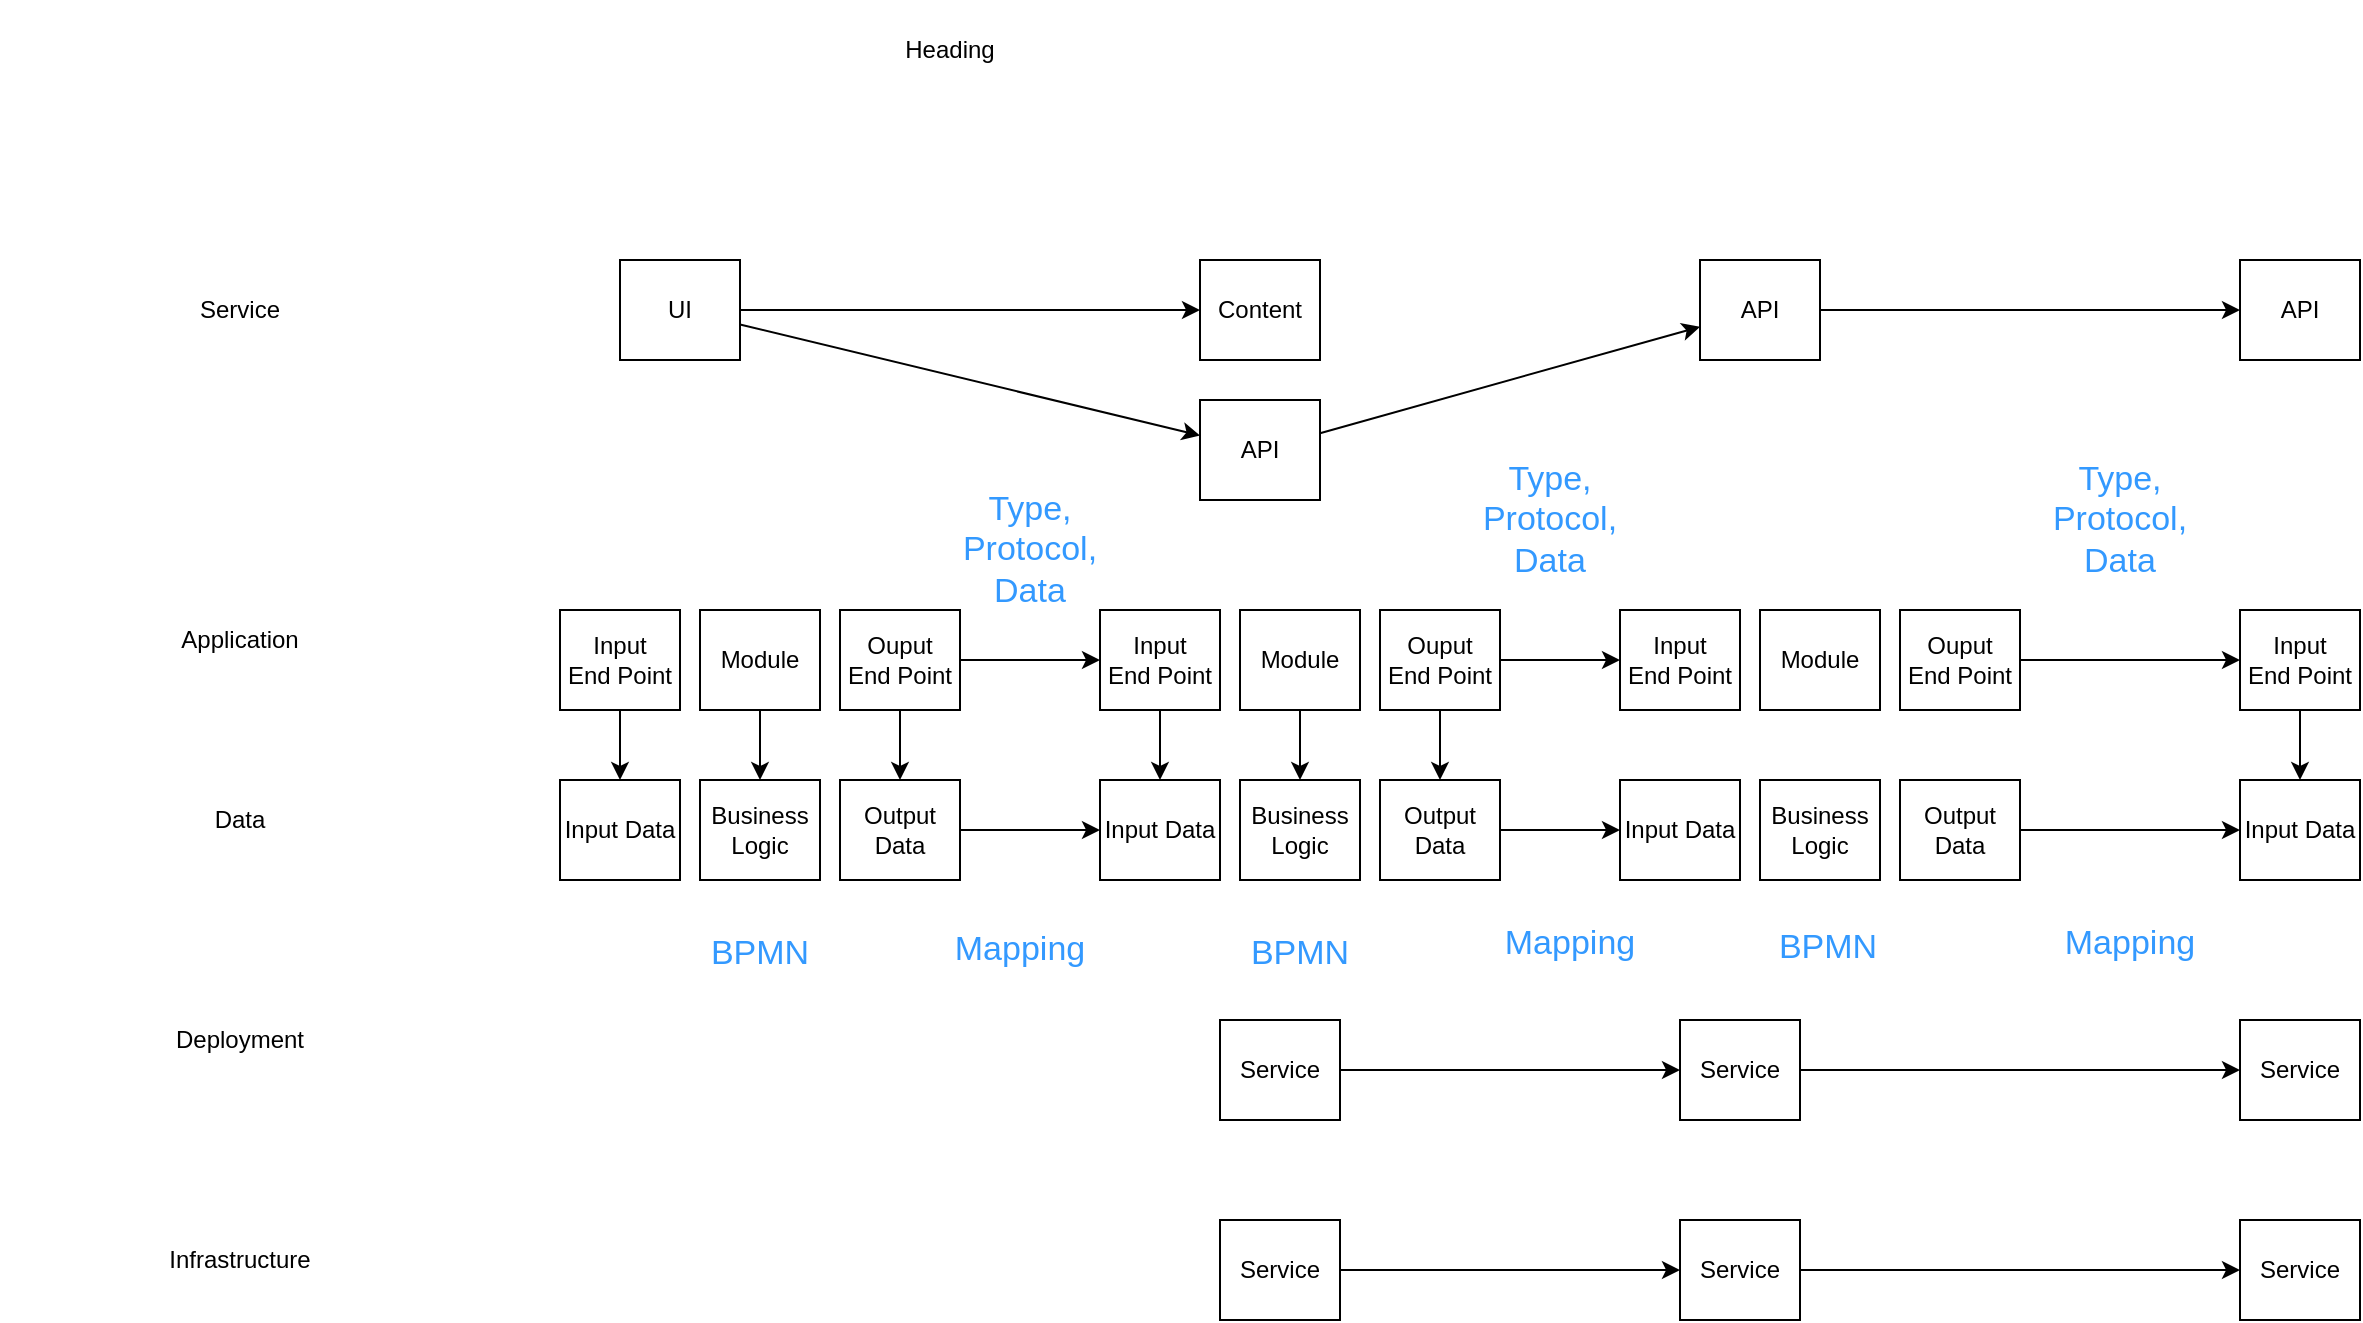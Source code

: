 <mxfile version="13.5.3" type="github">
  <diagram id="WPCcrKsxqY3Iwe3NZDdh" name="Overview">
    <mxGraphModel dx="2083" dy="1116" grid="1" gridSize="10" guides="1" tooltips="1" connect="1" arrows="1" fold="1" page="1" pageScale="1" pageWidth="850" pageHeight="1100" math="0" shadow="0">
      <root>
        <mxCell id="0" />
        <mxCell id="1" parent="0" />
        <mxCell id="ZGGwGODahF7G16Aar3FH-1" style="edgeStyle=none;rounded=0;orthogonalLoop=1;jettySize=auto;html=1;fontSize=17;fontColor=#3399FF;" parent="1" source="ZGGwGODahF7G16Aar3FH-3" target="ZGGwGODahF7G16Aar3FH-6" edge="1">
          <mxGeometry relative="1" as="geometry" />
        </mxCell>
        <mxCell id="ZGGwGODahF7G16Aar3FH-2" style="edgeStyle=none;rounded=0;orthogonalLoop=1;jettySize=auto;html=1;fontSize=17;fontColor=#3399FF;" parent="1" source="ZGGwGODahF7G16Aar3FH-3" target="ZGGwGODahF7G16Aar3FH-4" edge="1">
          <mxGeometry relative="1" as="geometry" />
        </mxCell>
        <mxCell id="ZGGwGODahF7G16Aar3FH-3" value="UI" style="rounded=0;whiteSpace=wrap;html=1;" parent="1" vertex="1">
          <mxGeometry x="-130" y="440" width="60" height="50" as="geometry" />
        </mxCell>
        <mxCell id="ZGGwGODahF7G16Aar3FH-4" value="Content" style="rounded=0;whiteSpace=wrap;html=1;" parent="1" vertex="1">
          <mxGeometry x="160" y="440" width="60" height="50" as="geometry" />
        </mxCell>
        <mxCell id="ZGGwGODahF7G16Aar3FH-5" style="edgeStyle=none;rounded=0;orthogonalLoop=1;jettySize=auto;html=1;fontSize=17;fontColor=#3399FF;" parent="1" source="ZGGwGODahF7G16Aar3FH-6" target="ZGGwGODahF7G16Aar3FH-8" edge="1">
          <mxGeometry relative="1" as="geometry" />
        </mxCell>
        <mxCell id="ZGGwGODahF7G16Aar3FH-6" value="API" style="rounded=0;whiteSpace=wrap;html=1;" parent="1" vertex="1">
          <mxGeometry x="160" y="510" width="60" height="50" as="geometry" />
        </mxCell>
        <mxCell id="ZGGwGODahF7G16Aar3FH-7" style="edgeStyle=none;rounded=0;orthogonalLoop=1;jettySize=auto;html=1;fontSize=17;fontColor=#3399FF;" parent="1" source="ZGGwGODahF7G16Aar3FH-8" target="ZGGwGODahF7G16Aar3FH-9" edge="1">
          <mxGeometry relative="1" as="geometry" />
        </mxCell>
        <mxCell id="ZGGwGODahF7G16Aar3FH-8" value="API" style="rounded=0;whiteSpace=wrap;html=1;" parent="1" vertex="1">
          <mxGeometry x="410" y="440" width="60" height="50" as="geometry" />
        </mxCell>
        <mxCell id="ZGGwGODahF7G16Aar3FH-9" value="API" style="rounded=0;whiteSpace=wrap;html=1;" parent="1" vertex="1">
          <mxGeometry x="680" y="440" width="60" height="50" as="geometry" />
        </mxCell>
        <mxCell id="ZGGwGODahF7G16Aar3FH-10" value="Service" style="text;html=1;strokeColor=none;fillColor=none;align=center;verticalAlign=middle;whiteSpace=wrap;rounded=0;" parent="1" vertex="1">
          <mxGeometry x="-440" y="435" width="240" height="60" as="geometry" />
        </mxCell>
        <mxCell id="ZGGwGODahF7G16Aar3FH-11" value="Application" style="text;html=1;strokeColor=none;fillColor=none;align=center;verticalAlign=middle;whiteSpace=wrap;rounded=0;" parent="1" vertex="1">
          <mxGeometry x="-440" y="600" width="240" height="60" as="geometry" />
        </mxCell>
        <mxCell id="ZGGwGODahF7G16Aar3FH-12" value="Deployment" style="text;html=1;strokeColor=none;fillColor=none;align=center;verticalAlign=middle;whiteSpace=wrap;rounded=0;" parent="1" vertex="1">
          <mxGeometry x="-440" y="800" width="240" height="60" as="geometry" />
        </mxCell>
        <mxCell id="ZGGwGODahF7G16Aar3FH-13" value="Data" style="text;html=1;strokeColor=none;fillColor=none;align=center;verticalAlign=middle;whiteSpace=wrap;rounded=0;" parent="1" vertex="1">
          <mxGeometry x="-440" y="690" width="240" height="60" as="geometry" />
        </mxCell>
        <mxCell id="ZGGwGODahF7G16Aar3FH-14" value="Infrastructure" style="text;html=1;strokeColor=none;fillColor=none;align=center;verticalAlign=middle;whiteSpace=wrap;rounded=0;" parent="1" vertex="1">
          <mxGeometry x="-440" y="910" width="240" height="60" as="geometry" />
        </mxCell>
        <mxCell id="ZGGwGODahF7G16Aar3FH-15" style="edgeStyle=none;rounded=0;orthogonalLoop=1;jettySize=auto;html=1;fontSize=17;fontColor=#3399FF;" parent="1" source="ZGGwGODahF7G16Aar3FH-16" target="ZGGwGODahF7G16Aar3FH-22" edge="1">
          <mxGeometry relative="1" as="geometry" />
        </mxCell>
        <mxCell id="ZGGwGODahF7G16Aar3FH-16" value="Input&lt;br&gt;End Point" style="rounded=0;whiteSpace=wrap;html=1;" parent="1" vertex="1">
          <mxGeometry x="110" y="615" width="60" height="50" as="geometry" />
        </mxCell>
        <mxCell id="ZGGwGODahF7G16Aar3FH-17" style="edgeStyle=none;rounded=0;orthogonalLoop=1;jettySize=auto;html=1;fontSize=17;fontColor=#3399FF;" parent="1" source="ZGGwGODahF7G16Aar3FH-18" target="ZGGwGODahF7G16Aar3FH-25" edge="1">
          <mxGeometry relative="1" as="geometry" />
        </mxCell>
        <mxCell id="ZGGwGODahF7G16Aar3FH-18" value="Module" style="rounded=0;whiteSpace=wrap;html=1;" parent="1" vertex="1">
          <mxGeometry x="180" y="615" width="60" height="50" as="geometry" />
        </mxCell>
        <mxCell id="ZGGwGODahF7G16Aar3FH-19" style="edgeStyle=none;rounded=0;orthogonalLoop=1;jettySize=auto;html=1;fontSize=17;fontColor=#3399FF;" parent="1" source="ZGGwGODahF7G16Aar3FH-21" target="ZGGwGODahF7G16Aar3FH-24" edge="1">
          <mxGeometry relative="1" as="geometry" />
        </mxCell>
        <mxCell id="ZGGwGODahF7G16Aar3FH-20" style="edgeStyle=none;rounded=0;orthogonalLoop=1;jettySize=auto;html=1;fontSize=17;fontColor=#3399FF;" parent="1" source="ZGGwGODahF7G16Aar3FH-21" target="ZGGwGODahF7G16Aar3FH-30" edge="1">
          <mxGeometry relative="1" as="geometry" />
        </mxCell>
        <mxCell id="ZGGwGODahF7G16Aar3FH-21" value="Ouput&lt;br&gt;End Point" style="rounded=0;whiteSpace=wrap;html=1;" parent="1" vertex="1">
          <mxGeometry x="250" y="615" width="60" height="50" as="geometry" />
        </mxCell>
        <mxCell id="ZGGwGODahF7G16Aar3FH-22" value="Input Data" style="rounded=0;whiteSpace=wrap;html=1;" parent="1" vertex="1">
          <mxGeometry x="110" y="700" width="60" height="50" as="geometry" />
        </mxCell>
        <mxCell id="ZGGwGODahF7G16Aar3FH-23" style="edgeStyle=none;rounded=0;orthogonalLoop=1;jettySize=auto;html=1;fontSize=17;fontColor=#3399FF;" parent="1" source="ZGGwGODahF7G16Aar3FH-24" target="ZGGwGODahF7G16Aar3FH-36" edge="1">
          <mxGeometry relative="1" as="geometry" />
        </mxCell>
        <mxCell id="ZGGwGODahF7G16Aar3FH-24" value="Output Data" style="rounded=0;whiteSpace=wrap;html=1;" parent="1" vertex="1">
          <mxGeometry x="250" y="700" width="60" height="50" as="geometry" />
        </mxCell>
        <mxCell id="ZGGwGODahF7G16Aar3FH-25" value="Business Logic" style="rounded=0;html=1;whiteSpace=wrap;" parent="1" vertex="1">
          <mxGeometry x="180" y="700" width="60" height="50" as="geometry" />
        </mxCell>
        <mxCell id="ZGGwGODahF7G16Aar3FH-26" style="edgeStyle=none;rounded=0;orthogonalLoop=1;jettySize=auto;html=1;fontSize=17;fontColor=#3399FF;" parent="1" source="ZGGwGODahF7G16Aar3FH-27" target="ZGGwGODahF7G16Aar3FH-53" edge="1">
          <mxGeometry relative="1" as="geometry" />
        </mxCell>
        <mxCell id="ZGGwGODahF7G16Aar3FH-27" value="Service" style="rounded=0;html=1;whiteSpace=wrap;" parent="1" vertex="1">
          <mxGeometry x="170" y="820" width="60" height="50" as="geometry" />
        </mxCell>
        <mxCell id="ZGGwGODahF7G16Aar3FH-28" style="edgeStyle=none;rounded=0;orthogonalLoop=1;jettySize=auto;html=1;fontSize=17;fontColor=#3399FF;" parent="1" source="ZGGwGODahF7G16Aar3FH-29" target="ZGGwGODahF7G16Aar3FH-56" edge="1">
          <mxGeometry relative="1" as="geometry" />
        </mxCell>
        <mxCell id="ZGGwGODahF7G16Aar3FH-29" value="Service" style="rounded=0;html=1;whiteSpace=wrap;" parent="1" vertex="1">
          <mxGeometry x="170" y="920" width="60" height="50" as="geometry" />
        </mxCell>
        <mxCell id="ZGGwGODahF7G16Aar3FH-30" value="Input&lt;br&gt;End Point" style="rounded=0;whiteSpace=wrap;html=1;" parent="1" vertex="1">
          <mxGeometry x="370" y="615" width="60" height="50" as="geometry" />
        </mxCell>
        <mxCell id="ZGGwGODahF7G16Aar3FH-31" value="Module" style="rounded=0;whiteSpace=wrap;html=1;" parent="1" vertex="1">
          <mxGeometry x="440" y="615" width="60" height="50" as="geometry" />
        </mxCell>
        <mxCell id="ZGGwGODahF7G16Aar3FH-32" style="edgeStyle=none;rounded=0;orthogonalLoop=1;jettySize=auto;html=1;fontSize=17;fontColor=#3399FF;" parent="1" source="ZGGwGODahF7G16Aar3FH-33" target="ZGGwGODahF7G16Aar3FH-35" edge="1">
          <mxGeometry relative="1" as="geometry" />
        </mxCell>
        <mxCell id="ZGGwGODahF7G16Aar3FH-33" value="Ouput&lt;br&gt;End Point" style="rounded=0;whiteSpace=wrap;html=1;" parent="1" vertex="1">
          <mxGeometry x="510" y="615" width="60" height="50" as="geometry" />
        </mxCell>
        <mxCell id="ZGGwGODahF7G16Aar3FH-34" style="edgeStyle=none;rounded=0;orthogonalLoop=1;jettySize=auto;html=1;fontSize=17;fontColor=#3399FF;" parent="1" source="ZGGwGODahF7G16Aar3FH-35" target="ZGGwGODahF7G16Aar3FH-40" edge="1">
          <mxGeometry relative="1" as="geometry" />
        </mxCell>
        <mxCell id="ZGGwGODahF7G16Aar3FH-35" value="Input&lt;br&gt;End Point" style="rounded=0;whiteSpace=wrap;html=1;" parent="1" vertex="1">
          <mxGeometry x="680" y="615" width="60" height="50" as="geometry" />
        </mxCell>
        <mxCell id="ZGGwGODahF7G16Aar3FH-36" value="Input Data" style="rounded=0;whiteSpace=wrap;html=1;" parent="1" vertex="1">
          <mxGeometry x="370" y="700" width="60" height="50" as="geometry" />
        </mxCell>
        <mxCell id="ZGGwGODahF7G16Aar3FH-37" style="edgeStyle=none;rounded=0;orthogonalLoop=1;jettySize=auto;html=1;fontSize=17;fontColor=#3399FF;" parent="1" source="ZGGwGODahF7G16Aar3FH-38" target="ZGGwGODahF7G16Aar3FH-40" edge="1">
          <mxGeometry relative="1" as="geometry" />
        </mxCell>
        <mxCell id="ZGGwGODahF7G16Aar3FH-38" value="Output Data" style="rounded=0;whiteSpace=wrap;html=1;" parent="1" vertex="1">
          <mxGeometry x="510" y="700" width="60" height="50" as="geometry" />
        </mxCell>
        <mxCell id="ZGGwGODahF7G16Aar3FH-39" value="Business Logic" style="rounded=0;html=1;whiteSpace=wrap;" parent="1" vertex="1">
          <mxGeometry x="440" y="700" width="60" height="50" as="geometry" />
        </mxCell>
        <mxCell id="ZGGwGODahF7G16Aar3FH-40" value="Input Data" style="rounded=0;whiteSpace=wrap;html=1;" parent="1" vertex="1">
          <mxGeometry x="680" y="700" width="60" height="50" as="geometry" />
        </mxCell>
        <mxCell id="ZGGwGODahF7G16Aar3FH-41" style="edgeStyle=none;rounded=0;orthogonalLoop=1;jettySize=auto;html=1;fontSize=17;fontColor=#3399FF;" parent="1" source="ZGGwGODahF7G16Aar3FH-42" target="ZGGwGODahF7G16Aar3FH-48" edge="1">
          <mxGeometry relative="1" as="geometry" />
        </mxCell>
        <mxCell id="ZGGwGODahF7G16Aar3FH-42" value="Input&lt;br&gt;End Point" style="rounded=0;whiteSpace=wrap;html=1;" parent="1" vertex="1">
          <mxGeometry x="-160" y="615" width="60" height="50" as="geometry" />
        </mxCell>
        <mxCell id="ZGGwGODahF7G16Aar3FH-43" style="edgeStyle=none;rounded=0;orthogonalLoop=1;jettySize=auto;html=1;fontSize=17;fontColor=#3399FF;" parent="1" source="ZGGwGODahF7G16Aar3FH-44" target="ZGGwGODahF7G16Aar3FH-51" edge="1">
          <mxGeometry relative="1" as="geometry" />
        </mxCell>
        <mxCell id="ZGGwGODahF7G16Aar3FH-44" value="Module" style="rounded=0;whiteSpace=wrap;html=1;" parent="1" vertex="1">
          <mxGeometry x="-90" y="615" width="60" height="50" as="geometry" />
        </mxCell>
        <mxCell id="ZGGwGODahF7G16Aar3FH-45" style="edgeStyle=none;rounded=0;orthogonalLoop=1;jettySize=auto;html=1;fontSize=17;fontColor=#3399FF;" parent="1" source="ZGGwGODahF7G16Aar3FH-47" target="ZGGwGODahF7G16Aar3FH-50" edge="1">
          <mxGeometry relative="1" as="geometry" />
        </mxCell>
        <mxCell id="ZGGwGODahF7G16Aar3FH-46" style="edgeStyle=none;rounded=0;orthogonalLoop=1;jettySize=auto;html=1;fontSize=17;fontColor=#3399FF;" parent="1" source="ZGGwGODahF7G16Aar3FH-47" target="ZGGwGODahF7G16Aar3FH-16" edge="1">
          <mxGeometry relative="1" as="geometry" />
        </mxCell>
        <mxCell id="ZGGwGODahF7G16Aar3FH-47" value="Ouput&lt;br&gt;End Point" style="rounded=0;whiteSpace=wrap;html=1;" parent="1" vertex="1">
          <mxGeometry x="-20" y="615" width="60" height="50" as="geometry" />
        </mxCell>
        <mxCell id="ZGGwGODahF7G16Aar3FH-48" value="Input Data" style="rounded=0;whiteSpace=wrap;html=1;" parent="1" vertex="1">
          <mxGeometry x="-160" y="700" width="60" height="50" as="geometry" />
        </mxCell>
        <mxCell id="ZGGwGODahF7G16Aar3FH-49" style="edgeStyle=none;rounded=0;orthogonalLoop=1;jettySize=auto;html=1;fontSize=17;fontColor=#3399FF;" parent="1" source="ZGGwGODahF7G16Aar3FH-50" target="ZGGwGODahF7G16Aar3FH-22" edge="1">
          <mxGeometry relative="1" as="geometry" />
        </mxCell>
        <mxCell id="ZGGwGODahF7G16Aar3FH-50" value="Output Data" style="rounded=0;whiteSpace=wrap;html=1;" parent="1" vertex="1">
          <mxGeometry x="-20" y="700" width="60" height="50" as="geometry" />
        </mxCell>
        <mxCell id="ZGGwGODahF7G16Aar3FH-51" value="Business Logic" style="rounded=0;html=1;whiteSpace=wrap;" parent="1" vertex="1">
          <mxGeometry x="-90" y="700" width="60" height="50" as="geometry" />
        </mxCell>
        <mxCell id="ZGGwGODahF7G16Aar3FH-52" style="edgeStyle=none;rounded=0;orthogonalLoop=1;jettySize=auto;html=1;fontSize=17;fontColor=#3399FF;" parent="1" source="ZGGwGODahF7G16Aar3FH-53" target="ZGGwGODahF7G16Aar3FH-54" edge="1">
          <mxGeometry relative="1" as="geometry" />
        </mxCell>
        <mxCell id="ZGGwGODahF7G16Aar3FH-53" value="Service" style="rounded=0;html=1;whiteSpace=wrap;" parent="1" vertex="1">
          <mxGeometry x="400" y="820" width="60" height="50" as="geometry" />
        </mxCell>
        <mxCell id="ZGGwGODahF7G16Aar3FH-54" value="Service" style="rounded=0;html=1;whiteSpace=wrap;" parent="1" vertex="1">
          <mxGeometry x="680" y="820" width="60" height="50" as="geometry" />
        </mxCell>
        <mxCell id="ZGGwGODahF7G16Aar3FH-55" style="edgeStyle=none;rounded=0;orthogonalLoop=1;jettySize=auto;html=1;fontSize=17;fontColor=#3399FF;" parent="1" source="ZGGwGODahF7G16Aar3FH-56" target="ZGGwGODahF7G16Aar3FH-57" edge="1">
          <mxGeometry relative="1" as="geometry" />
        </mxCell>
        <mxCell id="ZGGwGODahF7G16Aar3FH-56" value="Service" style="rounded=0;html=1;whiteSpace=wrap;" parent="1" vertex="1">
          <mxGeometry x="400" y="920" width="60" height="50" as="geometry" />
        </mxCell>
        <mxCell id="ZGGwGODahF7G16Aar3FH-57" value="Service" style="rounded=0;html=1;whiteSpace=wrap;" parent="1" vertex="1">
          <mxGeometry x="680" y="920" width="60" height="50" as="geometry" />
        </mxCell>
        <mxCell id="ZGGwGODahF7G16Aar3FH-58" value="Type, Protocol,&lt;br&gt;Data" style="text;html=1;strokeColor=none;fillColor=none;align=center;verticalAlign=middle;whiteSpace=wrap;rounded=0;fontSize=17;fontColor=#3399FF;" parent="1" vertex="1">
          <mxGeometry x="30" y="560" width="90" height="50" as="geometry" />
        </mxCell>
        <mxCell id="ZGGwGODahF7G16Aar3FH-59" value="Type, Protocol,&lt;br&gt;Data" style="text;html=1;strokeColor=none;fillColor=none;align=center;verticalAlign=middle;whiteSpace=wrap;rounded=0;fontSize=17;fontColor=#3399FF;" parent="1" vertex="1">
          <mxGeometry x="280" y="540" width="110" height="60" as="geometry" />
        </mxCell>
        <mxCell id="ZGGwGODahF7G16Aar3FH-60" value="Mapping" style="text;html=1;strokeColor=none;fillColor=none;align=center;verticalAlign=middle;whiteSpace=wrap;rounded=0;fontSize=17;fontColor=#3399FF;" parent="1" vertex="1">
          <mxGeometry x="25" y="760" width="90" height="50" as="geometry" />
        </mxCell>
        <mxCell id="ZGGwGODahF7G16Aar3FH-61" value="BPMN" style="text;html=1;strokeColor=none;fillColor=none;align=center;verticalAlign=middle;whiteSpace=wrap;rounded=0;fontSize=17;fontColor=#3399FF;" parent="1" vertex="1">
          <mxGeometry x="166" y="763" width="88" height="47" as="geometry" />
        </mxCell>
        <mxCell id="ZGGwGODahF7G16Aar3FH-62" value="Type, Protocol,&lt;br&gt;Data" style="text;html=1;strokeColor=none;fillColor=none;align=center;verticalAlign=middle;whiteSpace=wrap;rounded=0;fontSize=17;fontColor=#3399FF;" parent="1" vertex="1">
          <mxGeometry x="570" y="540" width="100" height="60" as="geometry" />
        </mxCell>
        <mxCell id="ZGGwGODahF7G16Aar3FH-63" value="BPMN" style="text;html=1;strokeColor=none;fillColor=none;align=center;verticalAlign=middle;whiteSpace=wrap;rounded=0;fontSize=17;fontColor=#3399FF;" parent="1" vertex="1">
          <mxGeometry x="430" y="760" width="88" height="47" as="geometry" />
        </mxCell>
        <mxCell id="ZGGwGODahF7G16Aar3FH-126" value="BPMN" style="text;html=1;strokeColor=none;fillColor=none;align=center;verticalAlign=middle;whiteSpace=wrap;rounded=0;fontSize=17;fontColor=#3399FF;" parent="1" vertex="1">
          <mxGeometry x="-104" y="763" width="88" height="47" as="geometry" />
        </mxCell>
        <mxCell id="ZGGwGODahF7G16Aar3FH-127" value="Mapping" style="text;html=1;strokeColor=none;fillColor=none;align=center;verticalAlign=middle;whiteSpace=wrap;rounded=0;fontSize=17;fontColor=#3399FF;" parent="1" vertex="1">
          <mxGeometry x="300" y="757" width="90" height="50" as="geometry" />
        </mxCell>
        <mxCell id="ZGGwGODahF7G16Aar3FH-128" value="Mapping" style="text;html=1;strokeColor=none;fillColor=none;align=center;verticalAlign=middle;whiteSpace=wrap;rounded=0;fontSize=17;fontColor=#3399FF;" parent="1" vertex="1">
          <mxGeometry x="580" y="757" width="90" height="50" as="geometry" />
        </mxCell>
        <mxCell id="81f2Ziw0Sxto2l7c2_Zw-1" value="Heading" style="text;html=1;strokeColor=none;fillColor=none;align=center;verticalAlign=middle;whiteSpace=wrap;rounded=0;" vertex="1" parent="1">
          <mxGeometry x="-80" y="310" width="230" height="50" as="geometry" />
        </mxCell>
      </root>
    </mxGraphModel>
  </diagram>
</mxfile>
